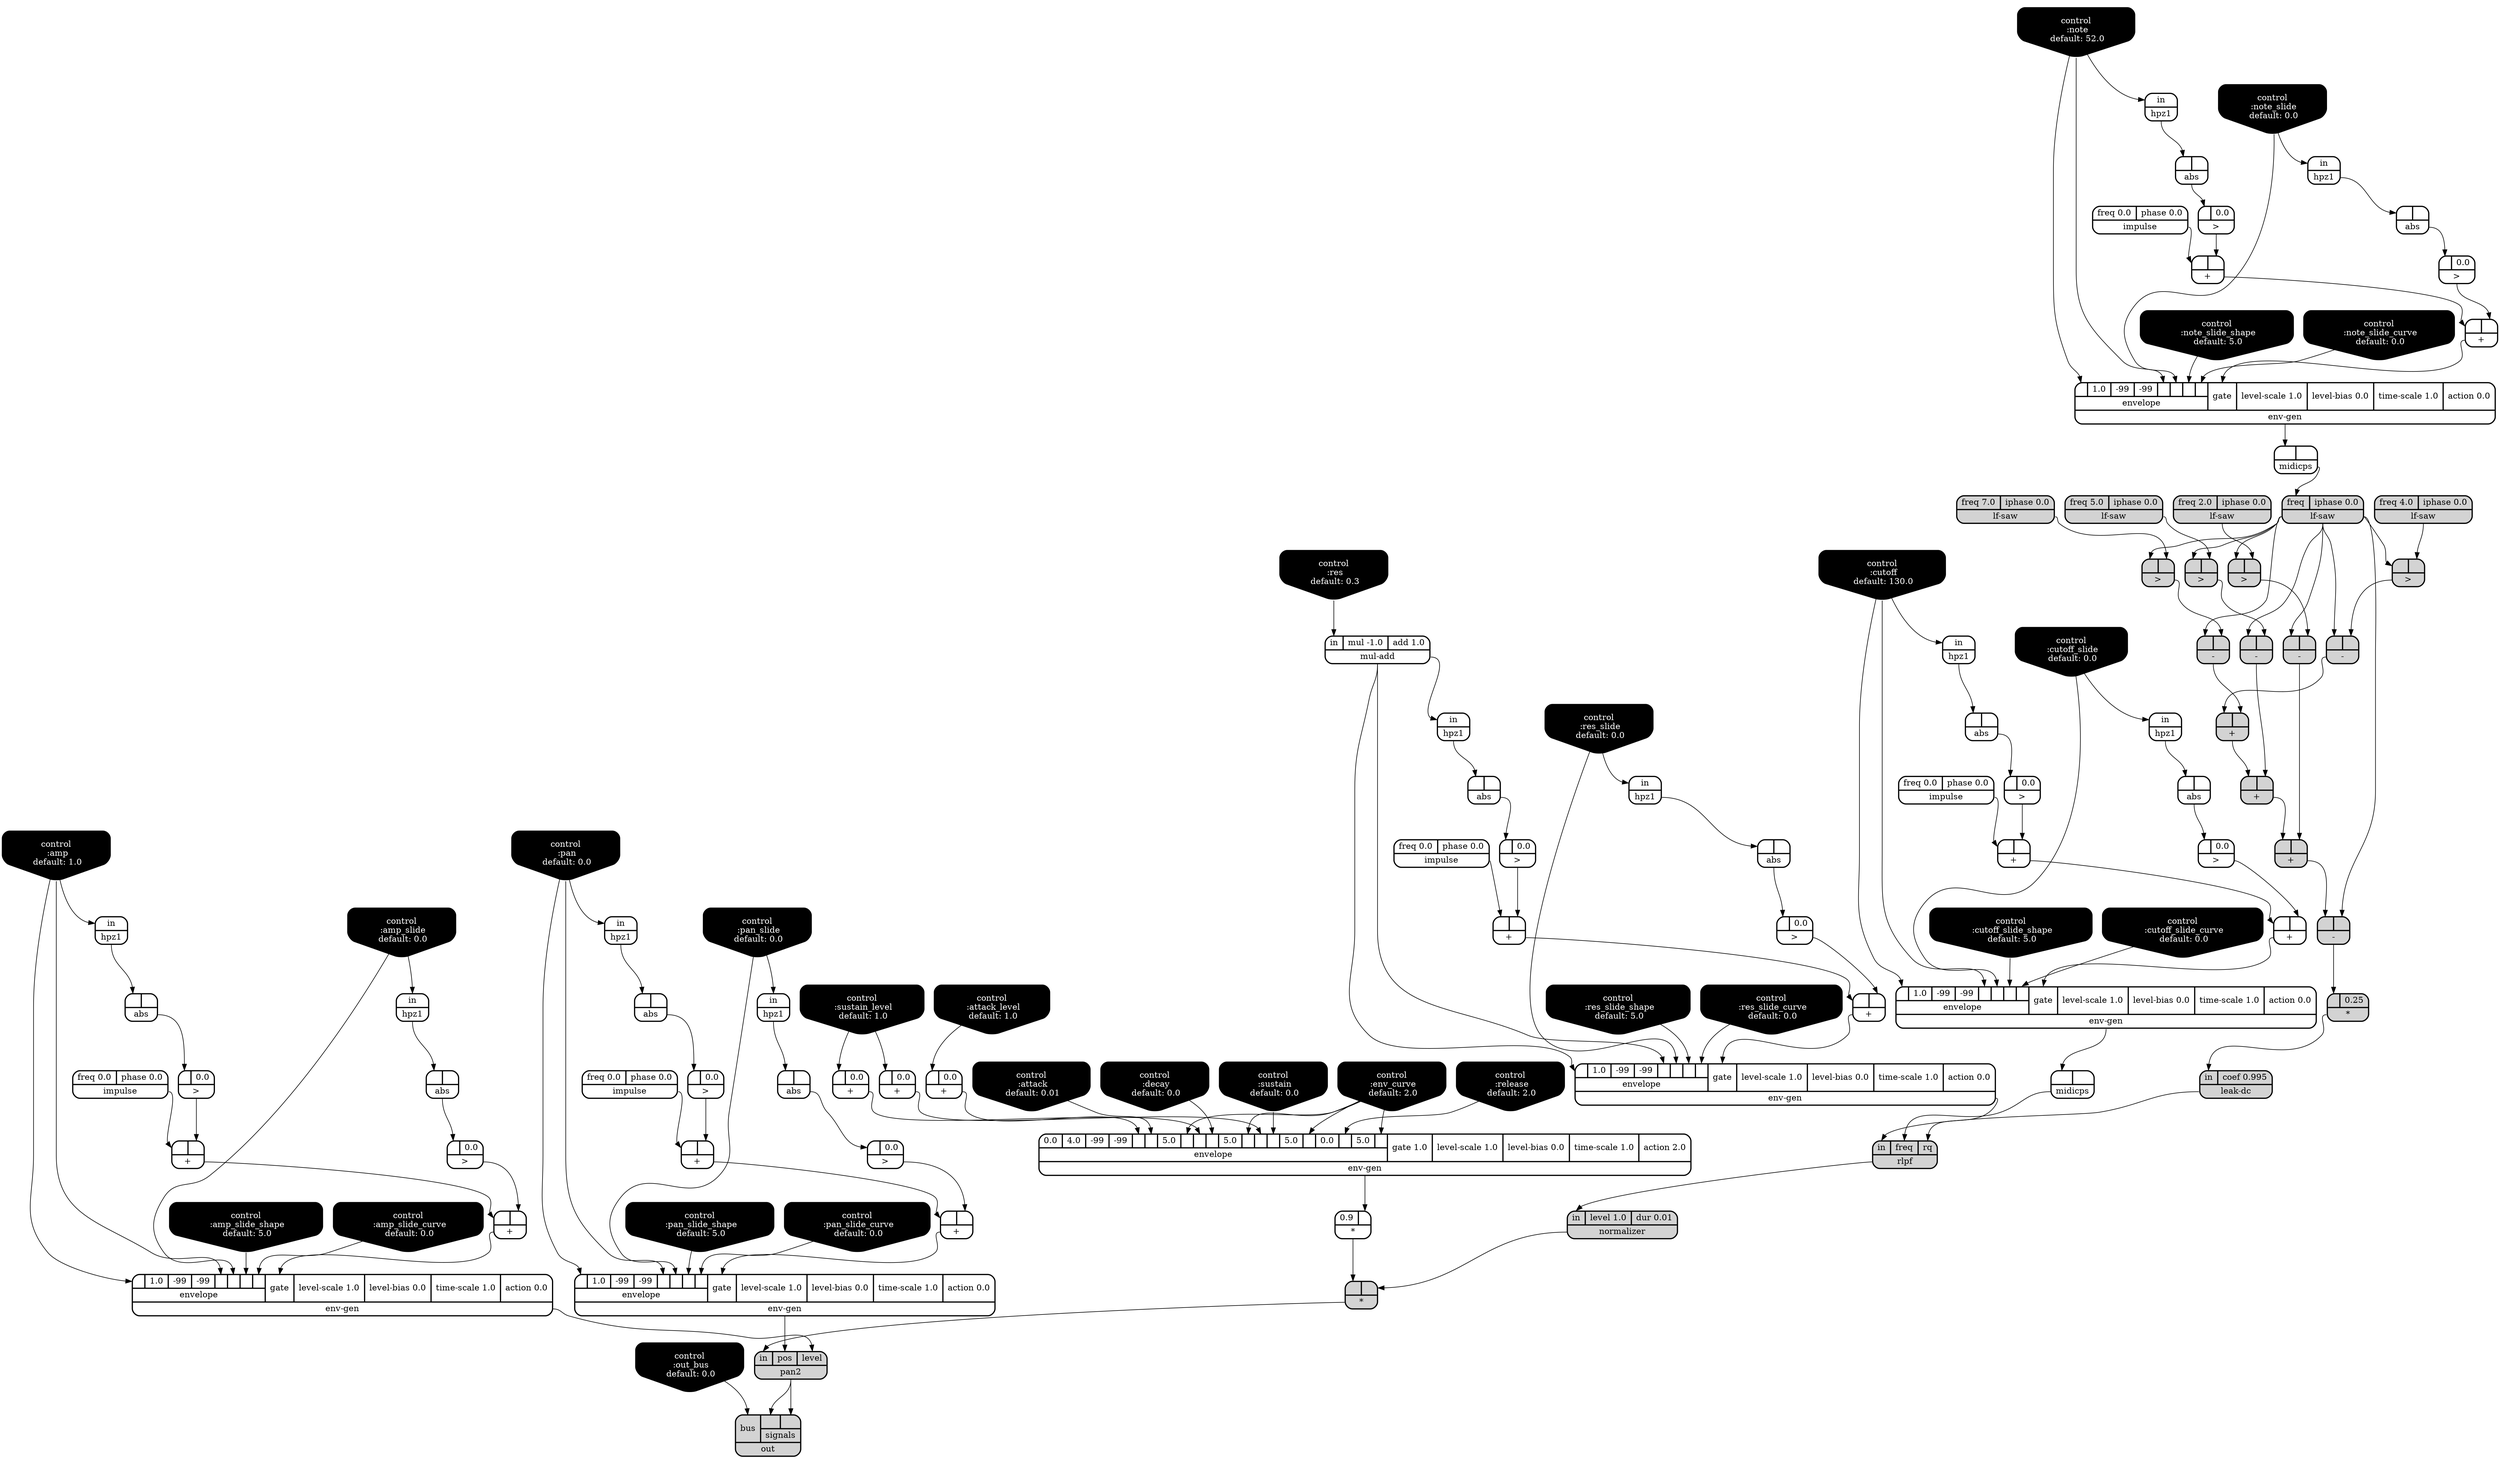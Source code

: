 digraph synthdef {
63 [label = "{{ <a> |<b> 0.25} |<__UG_NAME__>* }" style="filled, bold, rounded"  shape=record rankdir=LR];
104 [label = "{{ <a> 0.9|<b> } |<__UG_NAME__>* }" style="bold, rounded" shape=record rankdir=LR];
106 [label = "{{ <a> |<b> } |<__UG_NAME__>* }" style="filled, bold, rounded"  shape=record rankdir=LR];
34 [label = "{{ <a> |<b> } |<__UG_NAME__>+ }" style="bold, rounded" shape=record rankdir=LR];
38 [label = "{{ <a> |<b> } |<__UG_NAME__>+ }" style="bold, rounded" shape=record rankdir=LR];
48 [label = "{{ <a> |<b> } |<__UG_NAME__>+ }" style="filled, bold, rounded"  shape=record rankdir=LR];
52 [label = "{{ <a> |<b> } |<__UG_NAME__>+ }" style="filled, bold, rounded"  shape=record rankdir=LR];
56 [label = "{{ <a> |<b> } |<__UG_NAME__>+ }" style="filled, bold, rounded"  shape=record rankdir=LR];
68 [label = "{{ <a> |<b> } |<__UG_NAME__>+ }" style="bold, rounded" shape=record rankdir=LR];
70 [label = "{{ <a> |<b> } |<__UG_NAME__>+ }" style="bold, rounded" shape=record rankdir=LR];
81 [label = "{{ <a> |<b> } |<__UG_NAME__>+ }" style="bold, rounded" shape=record rankdir=LR];
82 [label = "{{ <a> |<b> } |<__UG_NAME__>+ }" style="bold, rounded" shape=record rankdir=LR];
84 [label = "{{ <a> |<b> 0.0} |<__UG_NAME__>+ }" style="bold, rounded" shape=record rankdir=LR];
87 [label = "{{ <a> |<b> } |<__UG_NAME__>+ }" style="bold, rounded" shape=record rankdir=LR];
89 [label = "{{ <a> |<b> } |<__UG_NAME__>+ }" style="bold, rounded" shape=record rankdir=LR];
95 [label = "{{ <a> |<b> } |<__UG_NAME__>+ }" style="bold, rounded" shape=record rankdir=LR];
96 [label = "{{ <a> |<b> } |<__UG_NAME__>+ }" style="bold, rounded" shape=record rankdir=LR];
99 [label = "{{ <a> |<b> 0.0} |<__UG_NAME__>+ }" style="bold, rounded" shape=record rankdir=LR];
102 [label = "{{ <a> |<b> 0.0} |<__UG_NAME__>+ }" style="bold, rounded" shape=record rankdir=LR];
44 [label = "{{ <a> |<b> } |<__UG_NAME__>- }" style="filled, bold, rounded"  shape=record rankdir=LR];
47 [label = "{{ <a> |<b> } |<__UG_NAME__>- }" style="filled, bold, rounded"  shape=record rankdir=LR];
51 [label = "{{ <a> |<b> } |<__UG_NAME__>- }" style="filled, bold, rounded"  shape=record rankdir=LR];
55 [label = "{{ <a> |<b> } |<__UG_NAME__>- }" style="filled, bold, rounded"  shape=record rankdir=LR];
57 [label = "{{ <a> |<b> } |<__UG_NAME__>- }" style="filled, bold, rounded"  shape=record rankdir=LR];
33 [label = "{{ <a> |<b> 0.0} |<__UG_NAME__>\> }" style="bold, rounded" shape=record rankdir=LR];
37 [label = "{{ <a> |<b> 0.0} |<__UG_NAME__>\> }" style="bold, rounded" shape=record rankdir=LR];
43 [label = "{{ <a> |<b> } |<__UG_NAME__>\> }" style="filled, bold, rounded"  shape=record rankdir=LR];
46 [label = "{{ <a> |<b> } |<__UG_NAME__>\> }" style="filled, bold, rounded"  shape=record rankdir=LR];
50 [label = "{{ <a> |<b> } |<__UG_NAME__>\> }" style="filled, bold, rounded"  shape=record rankdir=LR];
54 [label = "{{ <a> |<b> } |<__UG_NAME__>\> }" style="filled, bold, rounded"  shape=record rankdir=LR];
62 [label = "{{ <a> |<b> 0.0} |<__UG_NAME__>\> }" style="bold, rounded" shape=record rankdir=LR];
67 [label = "{{ <a> |<b> 0.0} |<__UG_NAME__>\> }" style="bold, rounded" shape=record rankdir=LR];
69 [label = "{{ <a> |<b> 0.0} |<__UG_NAME__>\> }" style="bold, rounded" shape=record rankdir=LR];
74 [label = "{{ <a> |<b> 0.0} |<__UG_NAME__>\> }" style="bold, rounded" shape=record rankdir=LR];
80 [label = "{{ <a> |<b> 0.0} |<__UG_NAME__>\> }" style="bold, rounded" shape=record rankdir=LR];
86 [label = "{{ <a> |<b> 0.0} |<__UG_NAME__>\> }" style="bold, rounded" shape=record rankdir=LR];
88 [label = "{{ <a> |<b> 0.0} |<__UG_NAME__>\> }" style="bold, rounded" shape=record rankdir=LR];
94 [label = "{{ <a> |<b> 0.0} |<__UG_NAME__>\> }" style="bold, rounded" shape=record rankdir=LR];
30 [label = "{{ <a> |<b> } |<__UG_NAME__>abs }" style="bold, rounded" shape=record rankdir=LR];
32 [label = "{{ <a> |<b> } |<__UG_NAME__>abs }" style="bold, rounded" shape=record rankdir=LR];
36 [label = "{{ <a> |<b> } |<__UG_NAME__>abs }" style="bold, rounded" shape=record rankdir=LR];
59 [label = "{{ <a> |<b> } |<__UG_NAME__>abs }" style="bold, rounded" shape=record rankdir=LR];
61 [label = "{{ <a> |<b> } |<__UG_NAME__>abs }" style="bold, rounded" shape=record rankdir=LR];
66 [label = "{{ <a> |<b> } |<__UG_NAME__>abs }" style="bold, rounded" shape=record rankdir=LR];
73 [label = "{{ <a> |<b> } |<__UG_NAME__>abs }" style="bold, rounded" shape=record rankdir=LR];
76 [label = "{{ <a> |<b> } |<__UG_NAME__>abs }" style="bold, rounded" shape=record rankdir=LR];
78 [label = "{{ <a> |<b> } |<__UG_NAME__>abs }" style="bold, rounded" shape=record rankdir=LR];
93 [label = "{{ <a> |<b> } |<__UG_NAME__>abs }" style="bold, rounded" shape=record rankdir=LR];
0 [label = "control
 :note
 default: 52.0" shape=invhouse style="rounded, filled, bold" fillcolor=black fontcolor=white ]; 
1 [label = "control
 :note_slide
 default: 0.0" shape=invhouse style="rounded, filled, bold" fillcolor=black fontcolor=white ]; 
2 [label = "control
 :note_slide_shape
 default: 5.0" shape=invhouse style="rounded, filled, bold" fillcolor=black fontcolor=white ]; 
3 [label = "control
 :note_slide_curve
 default: 0.0" shape=invhouse style="rounded, filled, bold" fillcolor=black fontcolor=white ]; 
4 [label = "control
 :amp
 default: 1.0" shape=invhouse style="rounded, filled, bold" fillcolor=black fontcolor=white ]; 
5 [label = "control
 :amp_slide
 default: 0.0" shape=invhouse style="rounded, filled, bold" fillcolor=black fontcolor=white ]; 
6 [label = "control
 :amp_slide_shape
 default: 5.0" shape=invhouse style="rounded, filled, bold" fillcolor=black fontcolor=white ]; 
7 [label = "control
 :amp_slide_curve
 default: 0.0" shape=invhouse style="rounded, filled, bold" fillcolor=black fontcolor=white ]; 
8 [label = "control
 :pan
 default: 0.0" shape=invhouse style="rounded, filled, bold" fillcolor=black fontcolor=white ]; 
9 [label = "control
 :pan_slide
 default: 0.0" shape=invhouse style="rounded, filled, bold" fillcolor=black fontcolor=white ]; 
10 [label = "control
 :pan_slide_shape
 default: 5.0" shape=invhouse style="rounded, filled, bold" fillcolor=black fontcolor=white ]; 
11 [label = "control
 :pan_slide_curve
 default: 0.0" shape=invhouse style="rounded, filled, bold" fillcolor=black fontcolor=white ]; 
12 [label = "control
 :attack
 default: 0.01" shape=invhouse style="rounded, filled, bold" fillcolor=black fontcolor=white ]; 
13 [label = "control
 :decay
 default: 0.0" shape=invhouse style="rounded, filled, bold" fillcolor=black fontcolor=white ]; 
14 [label = "control
 :sustain
 default: 0.0" shape=invhouse style="rounded, filled, bold" fillcolor=black fontcolor=white ]; 
15 [label = "control
 :release
 default: 2.0" shape=invhouse style="rounded, filled, bold" fillcolor=black fontcolor=white ]; 
16 [label = "control
 :attack_level
 default: 1.0" shape=invhouse style="rounded, filled, bold" fillcolor=black fontcolor=white ]; 
17 [label = "control
 :sustain_level
 default: 1.0" shape=invhouse style="rounded, filled, bold" fillcolor=black fontcolor=white ]; 
18 [label = "control
 :env_curve
 default: 2.0" shape=invhouse style="rounded, filled, bold" fillcolor=black fontcolor=white ]; 
19 [label = "control
 :cutoff
 default: 130.0" shape=invhouse style="rounded, filled, bold" fillcolor=black fontcolor=white ]; 
20 [label = "control
 :cutoff_slide
 default: 0.0" shape=invhouse style="rounded, filled, bold" fillcolor=black fontcolor=white ]; 
21 [label = "control
 :cutoff_slide_shape
 default: 5.0" shape=invhouse style="rounded, filled, bold" fillcolor=black fontcolor=white ]; 
22 [label = "control
 :cutoff_slide_curve
 default: 0.0" shape=invhouse style="rounded, filled, bold" fillcolor=black fontcolor=white ]; 
23 [label = "control
 :res
 default: 0.3" shape=invhouse style="rounded, filled, bold" fillcolor=black fontcolor=white ]; 
24 [label = "control
 :res_slide
 default: 0.0" shape=invhouse style="rounded, filled, bold" fillcolor=black fontcolor=white ]; 
25 [label = "control
 :res_slide_shape
 default: 5.0" shape=invhouse style="rounded, filled, bold" fillcolor=black fontcolor=white ]; 
26 [label = "control
 :res_slide_curve
 default: 0.0" shape=invhouse style="rounded, filled, bold" fillcolor=black fontcolor=white ]; 
27 [label = "control
 :out_bus
 default: 0.0" shape=invhouse style="rounded, filled, bold" fillcolor=black fontcolor=white ]; 
39 [label = "{{ {{<envelope___control___0>|1.0|-99|-99|<envelope___control___4>|<envelope___control___5>|<envelope___control___6>|<envelope___control___7>}|envelope}|<gate> gate|<level____scale> level-scale 1.0|<level____bias> level-bias 0.0|<time____scale> time-scale 1.0|<action> action 0.0} |<__UG_NAME__>env-gen }" style="bold, rounded" shape=record rankdir=LR];
71 [label = "{{ {{<envelope___control___0>|1.0|-99|-99|<envelope___control___4>|<envelope___control___5>|<envelope___control___6>|<envelope___control___7>}|envelope}|<gate> gate|<level____scale> level-scale 1.0|<level____bias> level-bias 0.0|<time____scale> time-scale 1.0|<action> action 0.0} |<__UG_NAME__>env-gen }" style="bold, rounded" shape=record rankdir=LR];
83 [label = "{{ {{<envelope___control___0>|1.0|-99|-99|<envelope___control___4>|<envelope___control___5>|<envelope___control___6>|<envelope___control___7>}|envelope}|<gate> gate|<level____scale> level-scale 1.0|<level____bias> level-bias 0.0|<time____scale> time-scale 1.0|<action> action 0.0} |<__UG_NAME__>env-gen }" style="bold, rounded" shape=record rankdir=LR];
98 [label = "{{ {{<envelope___mul____add___0>|1.0|-99|-99|<envelope___mul____add___4>|<envelope___control___5>|<envelope___control___6>|<envelope___control___7>}|envelope}|<gate> gate|<level____scale> level-scale 1.0|<level____bias> level-bias 0.0|<time____scale> time-scale 1.0|<action> action 0.0} |<__UG_NAME__>env-gen }" style="bold, rounded" shape=record rankdir=LR];
103 [label = "{{ {{0.0|4.0|-99|-99|<envelope___binary____op____u____gen___4>|<envelope___control___5>|5.0|<envelope___control___7>|<envelope___binary____op____u____gen___8>|<envelope___control___9>|5.0|<envelope___control___11>|<envelope___binary____op____u____gen___12>|<envelope___control___13>|5.0|<envelope___control___15>|0.0|<envelope___control___17>|5.0|<envelope___control___19>}|envelope}|<gate> gate 1.0|<level____scale> level-scale 1.0|<level____bias> level-bias 0.0|<time____scale> time-scale 1.0|<action> action 2.0} |<__UG_NAME__>env-gen }" style="bold, rounded" shape=record rankdir=LR];
107 [label = "{{ {{<envelope___control___0>|1.0|-99|-99|<envelope___control___4>|<envelope___control___5>|<envelope___control___6>|<envelope___control___7>}|envelope}|<gate> gate|<level____scale> level-scale 1.0|<level____bias> level-bias 0.0|<time____scale> time-scale 1.0|<action> action 0.0} |<__UG_NAME__>env-gen }" style="bold, rounded" shape=record rankdir=LR];
29 [label = "{{ <in> in} |<__UG_NAME__>hpz1 }" style="bold, rounded" shape=record rankdir=LR];
31 [label = "{{ <in> in} |<__UG_NAME__>hpz1 }" style="bold, rounded" shape=record rankdir=LR];
35 [label = "{{ <in> in} |<__UG_NAME__>hpz1 }" style="bold, rounded" shape=record rankdir=LR];
58 [label = "{{ <in> in} |<__UG_NAME__>hpz1 }" style="bold, rounded" shape=record rankdir=LR];
60 [label = "{{ <in> in} |<__UG_NAME__>hpz1 }" style="bold, rounded" shape=record rankdir=LR];
65 [label = "{{ <in> in} |<__UG_NAME__>hpz1 }" style="bold, rounded" shape=record rankdir=LR];
72 [label = "{{ <in> in} |<__UG_NAME__>hpz1 }" style="bold, rounded" shape=record rankdir=LR];
75 [label = "{{ <in> in} |<__UG_NAME__>hpz1 }" style="bold, rounded" shape=record rankdir=LR];
77 [label = "{{ <in> in} |<__UG_NAME__>hpz1 }" style="bold, rounded" shape=record rankdir=LR];
92 [label = "{{ <in> in} |<__UG_NAME__>hpz1 }" style="bold, rounded" shape=record rankdir=LR];
28 [label = "{{ <freq> freq 0.0|<phase> phase 0.0} |<__UG_NAME__>impulse }" style="bold, rounded" shape=record rankdir=LR];
64 [label = "{{ <freq> freq 0.0|<phase> phase 0.0} |<__UG_NAME__>impulse }" style="bold, rounded" shape=record rankdir=LR];
79 [label = "{{ <freq> freq 0.0|<phase> phase 0.0} |<__UG_NAME__>impulse }" style="bold, rounded" shape=record rankdir=LR];
85 [label = "{{ <freq> freq 0.0|<phase> phase 0.0} |<__UG_NAME__>impulse }" style="bold, rounded" shape=record rankdir=LR];
90 [label = "{{ <freq> freq 0.0|<phase> phase 0.0} |<__UG_NAME__>impulse }" style="bold, rounded" shape=record rankdir=LR];
100 [label = "{{ <in> in|<coef> coef 0.995} |<__UG_NAME__>leak-dc }" style="filled, bold, rounded"  shape=record rankdir=LR];
41 [label = "{{ <freq> freq|<iphase> iphase 0.0} |<__UG_NAME__>lf-saw }" style="filled, bold, rounded"  shape=record rankdir=LR];
42 [label = "{{ <freq> freq 4.0|<iphase> iphase 0.0} |<__UG_NAME__>lf-saw }" style="filled, bold, rounded"  shape=record rankdir=LR];
45 [label = "{{ <freq> freq 7.0|<iphase> iphase 0.0} |<__UG_NAME__>lf-saw }" style="filled, bold, rounded"  shape=record rankdir=LR];
49 [label = "{{ <freq> freq 5.0|<iphase> iphase 0.0} |<__UG_NAME__>lf-saw }" style="filled, bold, rounded"  shape=record rankdir=LR];
53 [label = "{{ <freq> freq 2.0|<iphase> iphase 0.0} |<__UG_NAME__>lf-saw }" style="filled, bold, rounded"  shape=record rankdir=LR];
40 [label = "{{ <a> |<b> } |<__UG_NAME__>midicps }" style="bold, rounded" shape=record rankdir=LR];
97 [label = "{{ <a> |<b> } |<__UG_NAME__>midicps }" style="bold, rounded" shape=record rankdir=LR];
91 [label = "{{ <in> in|<mul> mul -1.0|<add> add 1.0} |<__UG_NAME__>mul-add }" style="bold, rounded" shape=record rankdir=LR];
105 [label = "{{ <in> in|<level> level 1.0|<dur> dur 0.01} |<__UG_NAME__>normalizer }" style="filled, bold, rounded"  shape=record rankdir=LR];
109 [label = "{{ <bus> bus|{{<signals___pan2___0>|<signals___pan2___1>}|signals}} |<__UG_NAME__>out }" style="filled, bold, rounded"  shape=record rankdir=LR];
108 [label = "{{ <in> in|<pos> pos|<level> level} |<__UG_NAME__>pan2 }" style="filled, bold, rounded"  shape=record rankdir=LR];
101 [label = "{{ <in> in|<freq> freq|<rq> rq} |<__UG_NAME__>rlpf }" style="filled, bold, rounded"  shape=record rankdir=LR];

57:__UG_NAME__ -> 63:a ;
103:__UG_NAME__ -> 104:b ;
105:__UG_NAME__ -> 106:b ;
104:__UG_NAME__ -> 106:a ;
33:__UG_NAME__ -> 34:b ;
28:__UG_NAME__ -> 34:a ;
37:__UG_NAME__ -> 38:b ;
34:__UG_NAME__ -> 38:a ;
47:__UG_NAME__ -> 48:b ;
44:__UG_NAME__ -> 48:a ;
51:__UG_NAME__ -> 52:b ;
48:__UG_NAME__ -> 52:a ;
55:__UG_NAME__ -> 56:b ;
52:__UG_NAME__ -> 56:a ;
67:__UG_NAME__ -> 68:b ;
64:__UG_NAME__ -> 68:a ;
69:__UG_NAME__ -> 70:b ;
68:__UG_NAME__ -> 70:a ;
74:__UG_NAME__ -> 81:b ;
79:__UG_NAME__ -> 81:a ;
62:__UG_NAME__ -> 82:b ;
81:__UG_NAME__ -> 82:a ;
17:__UG_NAME__ -> 84:a ;
86:__UG_NAME__ -> 87:b ;
85:__UG_NAME__ -> 87:a ;
88:__UG_NAME__ -> 89:b ;
87:__UG_NAME__ -> 89:a ;
94:__UG_NAME__ -> 95:b ;
90:__UG_NAME__ -> 95:a ;
80:__UG_NAME__ -> 96:b ;
95:__UG_NAME__ -> 96:a ;
16:__UG_NAME__ -> 99:a ;
17:__UG_NAME__ -> 102:a ;
43:__UG_NAME__ -> 44:b ;
41:__UG_NAME__ -> 44:a ;
46:__UG_NAME__ -> 47:b ;
41:__UG_NAME__ -> 47:a ;
50:__UG_NAME__ -> 51:b ;
41:__UG_NAME__ -> 51:a ;
54:__UG_NAME__ -> 55:b ;
41:__UG_NAME__ -> 55:a ;
41:__UG_NAME__ -> 57:b ;
56:__UG_NAME__ -> 57:a ;
32:__UG_NAME__ -> 33:a ;
36:__UG_NAME__ -> 37:a ;
42:__UG_NAME__ -> 43:b ;
41:__UG_NAME__ -> 43:a ;
45:__UG_NAME__ -> 46:b ;
41:__UG_NAME__ -> 46:a ;
49:__UG_NAME__ -> 50:b ;
41:__UG_NAME__ -> 50:a ;
53:__UG_NAME__ -> 54:b ;
41:__UG_NAME__ -> 54:a ;
61:__UG_NAME__ -> 62:a ;
66:__UG_NAME__ -> 67:a ;
59:__UG_NAME__ -> 69:a ;
73:__UG_NAME__ -> 74:a ;
78:__UG_NAME__ -> 80:a ;
76:__UG_NAME__ -> 86:a ;
30:__UG_NAME__ -> 88:a ;
93:__UG_NAME__ -> 94:a ;
29:__UG_NAME__ -> 30:a ;
31:__UG_NAME__ -> 32:a ;
35:__UG_NAME__ -> 36:a ;
58:__UG_NAME__ -> 59:a ;
60:__UG_NAME__ -> 61:a ;
65:__UG_NAME__ -> 66:a ;
72:__UG_NAME__ -> 73:a ;
75:__UG_NAME__ -> 76:a ;
77:__UG_NAME__ -> 78:a ;
92:__UG_NAME__ -> 93:a ;
38:__UG_NAME__ -> 39:gate ;
0:__UG_NAME__ -> 39:envelope___control___0 ;
0:__UG_NAME__ -> 39:envelope___control___4 ;
1:__UG_NAME__ -> 39:envelope___control___5 ;
2:__UG_NAME__ -> 39:envelope___control___6 ;
3:__UG_NAME__ -> 39:envelope___control___7 ;
70:__UG_NAME__ -> 71:gate ;
19:__UG_NAME__ -> 71:envelope___control___0 ;
19:__UG_NAME__ -> 71:envelope___control___4 ;
20:__UG_NAME__ -> 71:envelope___control___5 ;
21:__UG_NAME__ -> 71:envelope___control___6 ;
22:__UG_NAME__ -> 71:envelope___control___7 ;
82:__UG_NAME__ -> 83:gate ;
4:__UG_NAME__ -> 83:envelope___control___0 ;
4:__UG_NAME__ -> 83:envelope___control___4 ;
5:__UG_NAME__ -> 83:envelope___control___5 ;
6:__UG_NAME__ -> 83:envelope___control___6 ;
7:__UG_NAME__ -> 83:envelope___control___7 ;
96:__UG_NAME__ -> 98:gate ;
91:__UG_NAME__ -> 98:envelope___mul____add___0 ;
91:__UG_NAME__ -> 98:envelope___mul____add___4 ;
24:__UG_NAME__ -> 98:envelope___control___5 ;
25:__UG_NAME__ -> 98:envelope___control___6 ;
26:__UG_NAME__ -> 98:envelope___control___7 ;
99:__UG_NAME__ -> 103:envelope___binary____op____u____gen___4 ;
12:__UG_NAME__ -> 103:envelope___control___5 ;
18:__UG_NAME__ -> 103:envelope___control___7 ;
84:__UG_NAME__ -> 103:envelope___binary____op____u____gen___8 ;
13:__UG_NAME__ -> 103:envelope___control___9 ;
18:__UG_NAME__ -> 103:envelope___control___11 ;
102:__UG_NAME__ -> 103:envelope___binary____op____u____gen___12 ;
14:__UG_NAME__ -> 103:envelope___control___13 ;
18:__UG_NAME__ -> 103:envelope___control___15 ;
15:__UG_NAME__ -> 103:envelope___control___17 ;
18:__UG_NAME__ -> 103:envelope___control___19 ;
89:__UG_NAME__ -> 107:gate ;
8:__UG_NAME__ -> 107:envelope___control___0 ;
8:__UG_NAME__ -> 107:envelope___control___4 ;
9:__UG_NAME__ -> 107:envelope___control___5 ;
10:__UG_NAME__ -> 107:envelope___control___6 ;
11:__UG_NAME__ -> 107:envelope___control___7 ;
9:__UG_NAME__ -> 29:in ;
0:__UG_NAME__ -> 31:in ;
1:__UG_NAME__ -> 35:in ;
20:__UG_NAME__ -> 58:in ;
5:__UG_NAME__ -> 60:in ;
19:__UG_NAME__ -> 65:in ;
4:__UG_NAME__ -> 72:in ;
8:__UG_NAME__ -> 75:in ;
24:__UG_NAME__ -> 77:in ;
91:__UG_NAME__ -> 92:in ;
63:__UG_NAME__ -> 100:in ;
40:__UG_NAME__ -> 41:freq ;
39:__UG_NAME__ -> 40:a ;
71:__UG_NAME__ -> 97:a ;
23:__UG_NAME__ -> 91:in ;
101:__UG_NAME__ -> 105:in ;
108:__UG_NAME__ -> 109:signals___pan2___0 ;
108:__UG_NAME__ -> 109:signals___pan2___1 ;
27:__UG_NAME__ -> 109:bus ;
83:__UG_NAME__ -> 108:level ;
107:__UG_NAME__ -> 108:pos ;
106:__UG_NAME__ -> 108:in ;
98:__UG_NAME__ -> 101:rq ;
97:__UG_NAME__ -> 101:freq ;
100:__UG_NAME__ -> 101:in ;

}